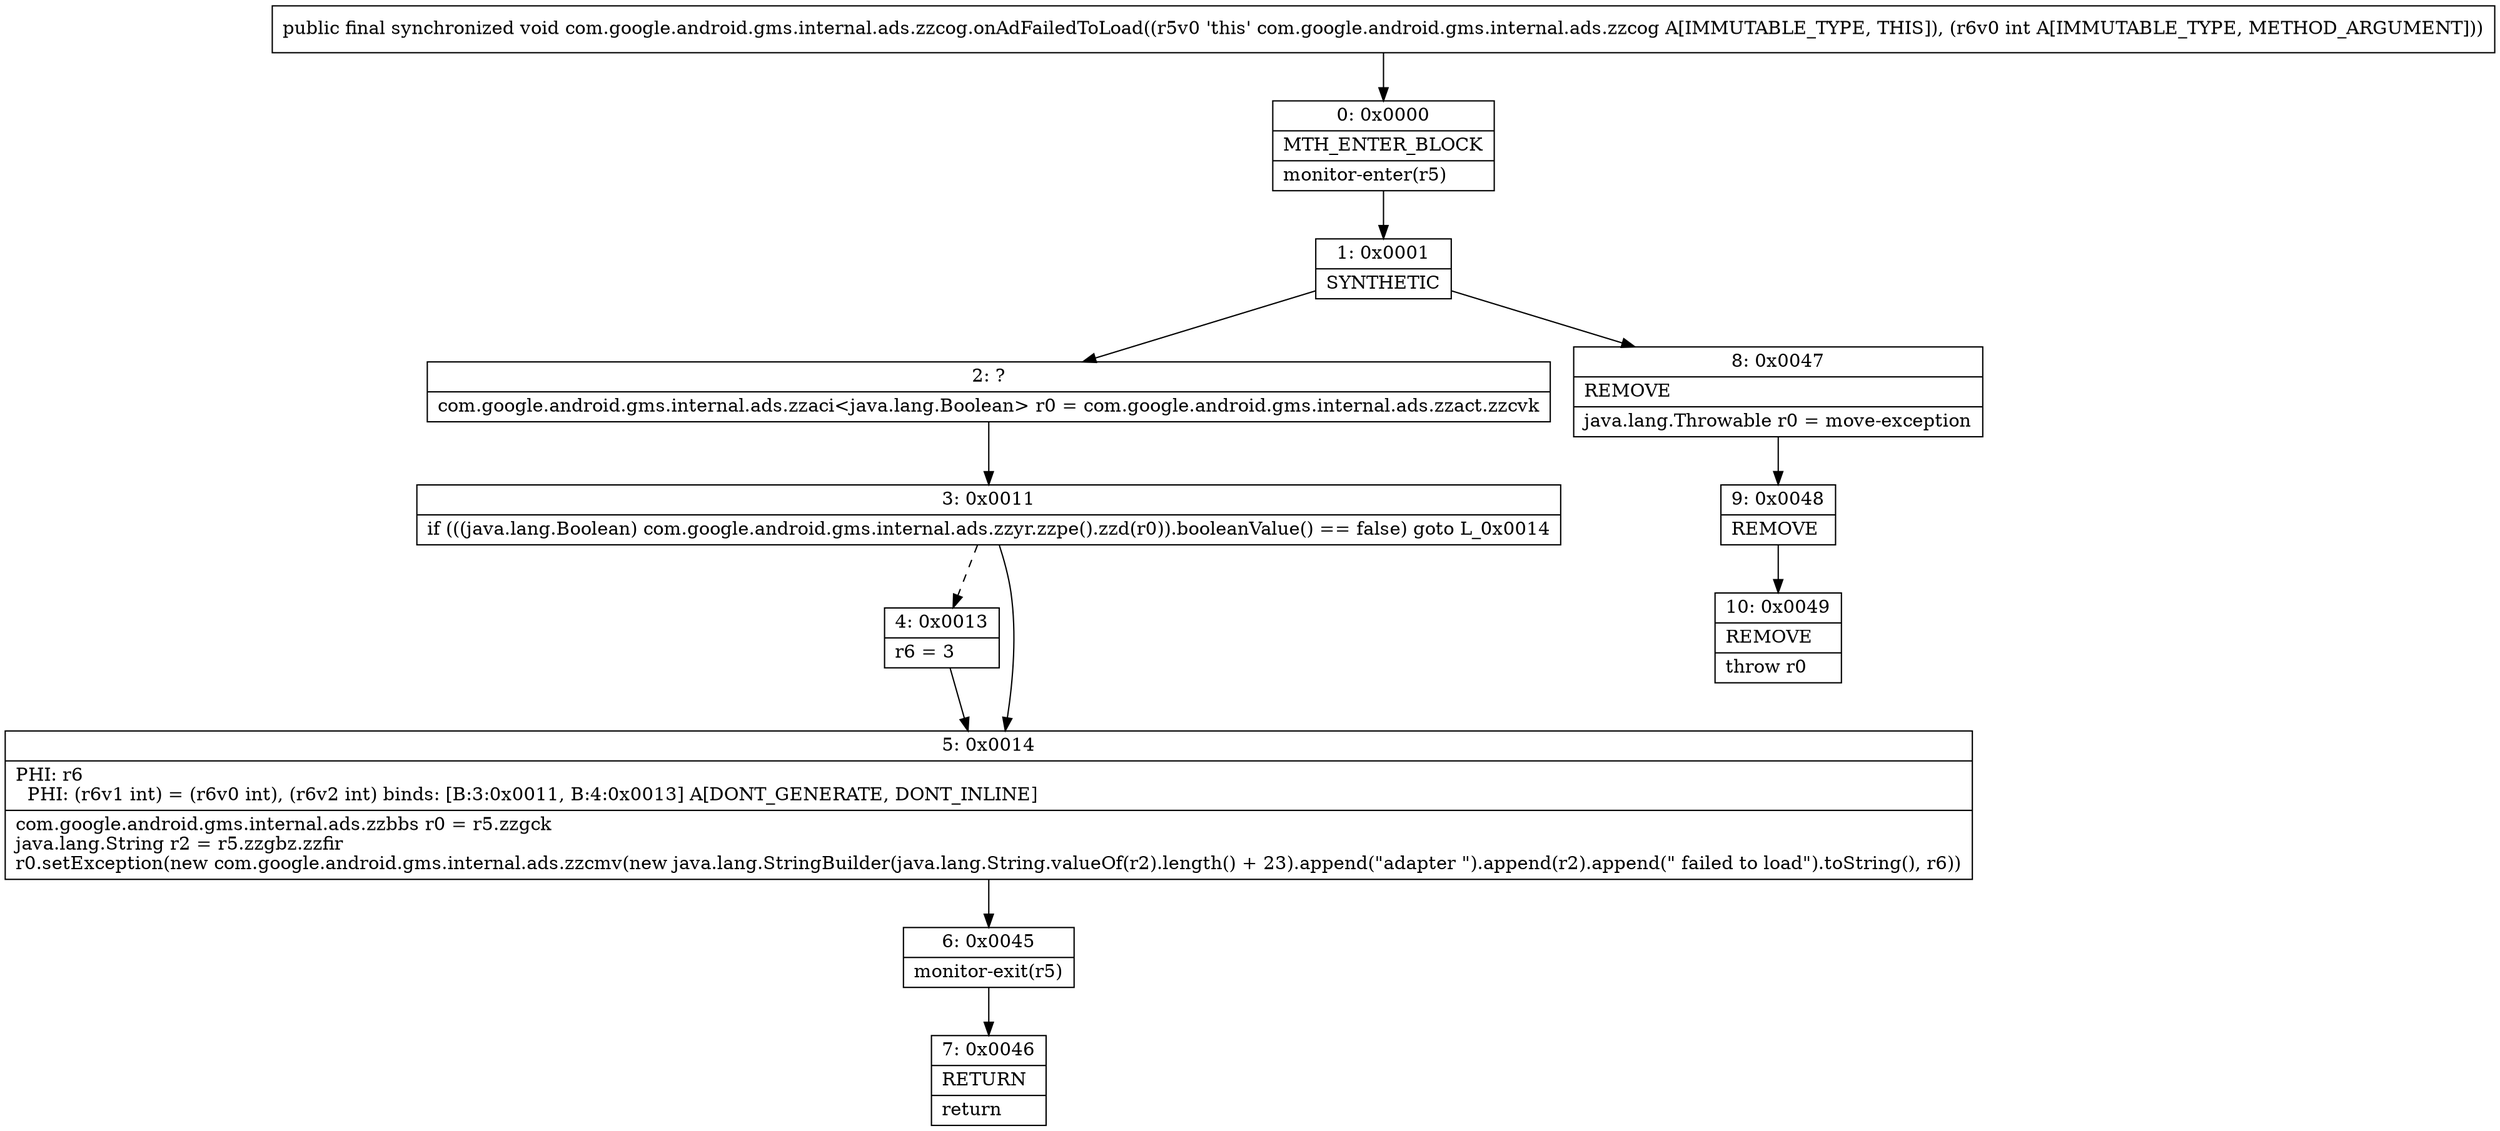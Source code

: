digraph "CFG forcom.google.android.gms.internal.ads.zzcog.onAdFailedToLoad(I)V" {
Node_0 [shape=record,label="{0\:\ 0x0000|MTH_ENTER_BLOCK\l|monitor\-enter(r5)\l}"];
Node_1 [shape=record,label="{1\:\ 0x0001|SYNTHETIC\l}"];
Node_2 [shape=record,label="{2\:\ ?|com.google.android.gms.internal.ads.zzaci\<java.lang.Boolean\> r0 = com.google.android.gms.internal.ads.zzact.zzcvk\l}"];
Node_3 [shape=record,label="{3\:\ 0x0011|if (((java.lang.Boolean) com.google.android.gms.internal.ads.zzyr.zzpe().zzd(r0)).booleanValue() == false) goto L_0x0014\l}"];
Node_4 [shape=record,label="{4\:\ 0x0013|r6 = 3\l}"];
Node_5 [shape=record,label="{5\:\ 0x0014|PHI: r6 \l  PHI: (r6v1 int) = (r6v0 int), (r6v2 int) binds: [B:3:0x0011, B:4:0x0013] A[DONT_GENERATE, DONT_INLINE]\l|com.google.android.gms.internal.ads.zzbbs r0 = r5.zzgck\ljava.lang.String r2 = r5.zzgbz.zzfir\lr0.setException(new com.google.android.gms.internal.ads.zzcmv(new java.lang.StringBuilder(java.lang.String.valueOf(r2).length() + 23).append(\"adapter \").append(r2).append(\" failed to load\").toString(), r6))\l}"];
Node_6 [shape=record,label="{6\:\ 0x0045|monitor\-exit(r5)\l}"];
Node_7 [shape=record,label="{7\:\ 0x0046|RETURN\l|return\l}"];
Node_8 [shape=record,label="{8\:\ 0x0047|REMOVE\l|java.lang.Throwable r0 = move\-exception\l}"];
Node_9 [shape=record,label="{9\:\ 0x0048|REMOVE\l}"];
Node_10 [shape=record,label="{10\:\ 0x0049|REMOVE\l|throw r0\l}"];
MethodNode[shape=record,label="{public final synchronized void com.google.android.gms.internal.ads.zzcog.onAdFailedToLoad((r5v0 'this' com.google.android.gms.internal.ads.zzcog A[IMMUTABLE_TYPE, THIS]), (r6v0 int A[IMMUTABLE_TYPE, METHOD_ARGUMENT])) }"];
MethodNode -> Node_0;
Node_0 -> Node_1;
Node_1 -> Node_2;
Node_1 -> Node_8;
Node_2 -> Node_3;
Node_3 -> Node_4[style=dashed];
Node_3 -> Node_5;
Node_4 -> Node_5;
Node_5 -> Node_6;
Node_6 -> Node_7;
Node_8 -> Node_9;
Node_9 -> Node_10;
}

